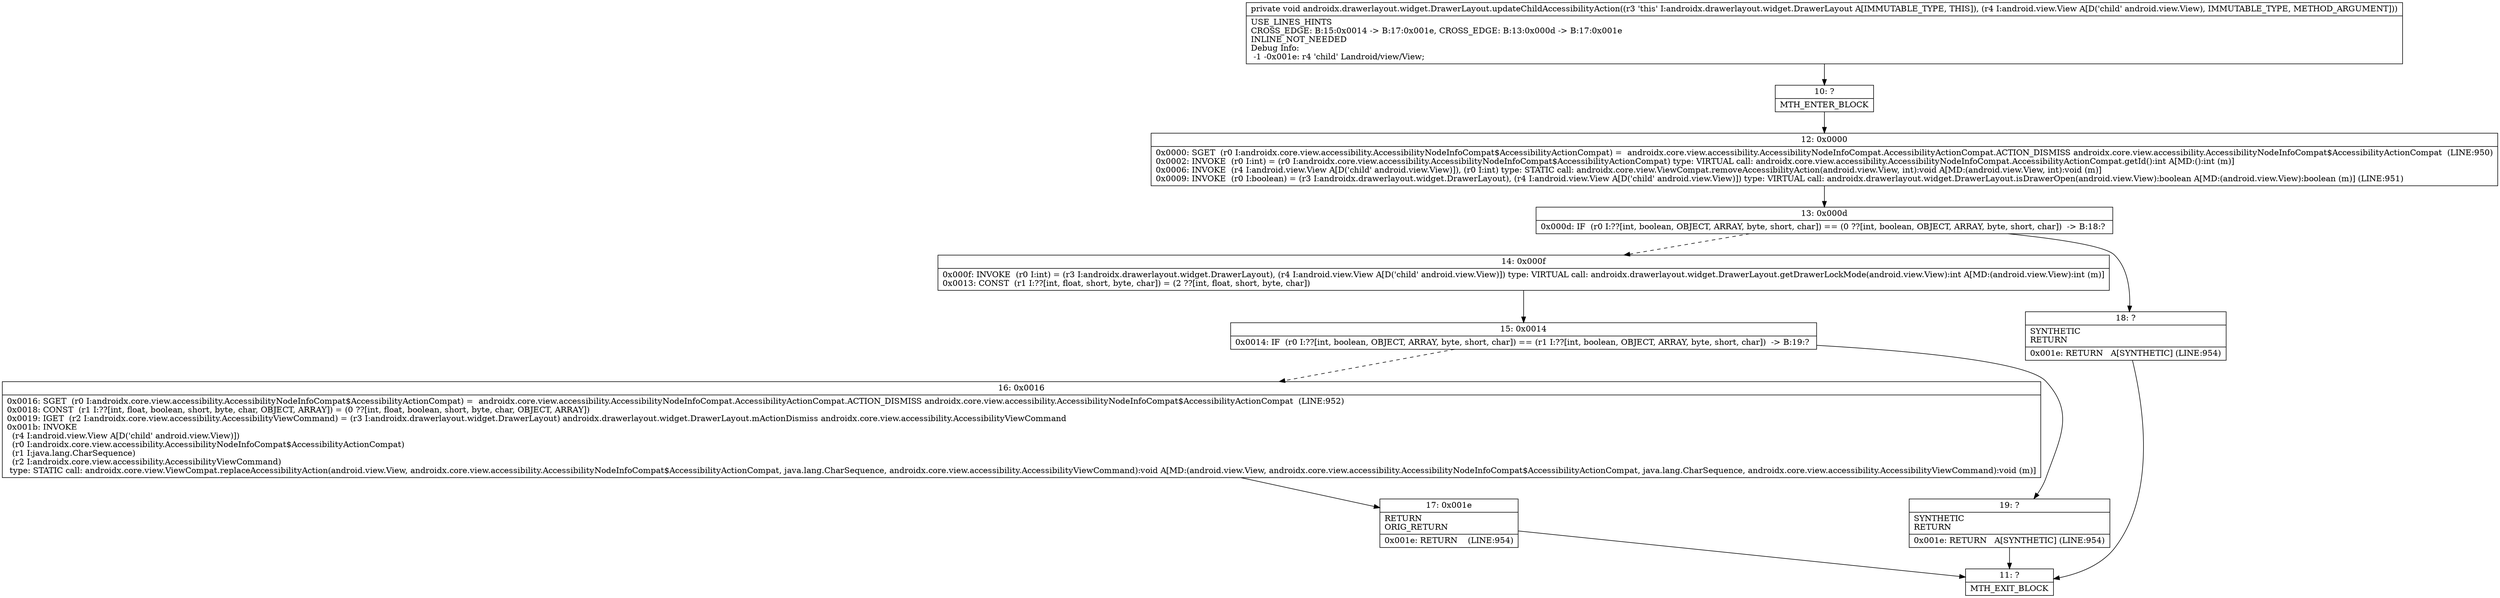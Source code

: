 digraph "CFG forandroidx.drawerlayout.widget.DrawerLayout.updateChildAccessibilityAction(Landroid\/view\/View;)V" {
Node_10 [shape=record,label="{10\:\ ?|MTH_ENTER_BLOCK\l}"];
Node_12 [shape=record,label="{12\:\ 0x0000|0x0000: SGET  (r0 I:androidx.core.view.accessibility.AccessibilityNodeInfoCompat$AccessibilityActionCompat) =  androidx.core.view.accessibility.AccessibilityNodeInfoCompat.AccessibilityActionCompat.ACTION_DISMISS androidx.core.view.accessibility.AccessibilityNodeInfoCompat$AccessibilityActionCompat  (LINE:950)\l0x0002: INVOKE  (r0 I:int) = (r0 I:androidx.core.view.accessibility.AccessibilityNodeInfoCompat$AccessibilityActionCompat) type: VIRTUAL call: androidx.core.view.accessibility.AccessibilityNodeInfoCompat.AccessibilityActionCompat.getId():int A[MD:():int (m)]\l0x0006: INVOKE  (r4 I:android.view.View A[D('child' android.view.View)]), (r0 I:int) type: STATIC call: androidx.core.view.ViewCompat.removeAccessibilityAction(android.view.View, int):void A[MD:(android.view.View, int):void (m)]\l0x0009: INVOKE  (r0 I:boolean) = (r3 I:androidx.drawerlayout.widget.DrawerLayout), (r4 I:android.view.View A[D('child' android.view.View)]) type: VIRTUAL call: androidx.drawerlayout.widget.DrawerLayout.isDrawerOpen(android.view.View):boolean A[MD:(android.view.View):boolean (m)] (LINE:951)\l}"];
Node_13 [shape=record,label="{13\:\ 0x000d|0x000d: IF  (r0 I:??[int, boolean, OBJECT, ARRAY, byte, short, char]) == (0 ??[int, boolean, OBJECT, ARRAY, byte, short, char])  \-\> B:18:? \l}"];
Node_14 [shape=record,label="{14\:\ 0x000f|0x000f: INVOKE  (r0 I:int) = (r3 I:androidx.drawerlayout.widget.DrawerLayout), (r4 I:android.view.View A[D('child' android.view.View)]) type: VIRTUAL call: androidx.drawerlayout.widget.DrawerLayout.getDrawerLockMode(android.view.View):int A[MD:(android.view.View):int (m)]\l0x0013: CONST  (r1 I:??[int, float, short, byte, char]) = (2 ??[int, float, short, byte, char]) \l}"];
Node_15 [shape=record,label="{15\:\ 0x0014|0x0014: IF  (r0 I:??[int, boolean, OBJECT, ARRAY, byte, short, char]) == (r1 I:??[int, boolean, OBJECT, ARRAY, byte, short, char])  \-\> B:19:? \l}"];
Node_16 [shape=record,label="{16\:\ 0x0016|0x0016: SGET  (r0 I:androidx.core.view.accessibility.AccessibilityNodeInfoCompat$AccessibilityActionCompat) =  androidx.core.view.accessibility.AccessibilityNodeInfoCompat.AccessibilityActionCompat.ACTION_DISMISS androidx.core.view.accessibility.AccessibilityNodeInfoCompat$AccessibilityActionCompat  (LINE:952)\l0x0018: CONST  (r1 I:??[int, float, boolean, short, byte, char, OBJECT, ARRAY]) = (0 ??[int, float, boolean, short, byte, char, OBJECT, ARRAY]) \l0x0019: IGET  (r2 I:androidx.core.view.accessibility.AccessibilityViewCommand) = (r3 I:androidx.drawerlayout.widget.DrawerLayout) androidx.drawerlayout.widget.DrawerLayout.mActionDismiss androidx.core.view.accessibility.AccessibilityViewCommand \l0x001b: INVOKE  \l  (r4 I:android.view.View A[D('child' android.view.View)])\l  (r0 I:androidx.core.view.accessibility.AccessibilityNodeInfoCompat$AccessibilityActionCompat)\l  (r1 I:java.lang.CharSequence)\l  (r2 I:androidx.core.view.accessibility.AccessibilityViewCommand)\l type: STATIC call: androidx.core.view.ViewCompat.replaceAccessibilityAction(android.view.View, androidx.core.view.accessibility.AccessibilityNodeInfoCompat$AccessibilityActionCompat, java.lang.CharSequence, androidx.core.view.accessibility.AccessibilityViewCommand):void A[MD:(android.view.View, androidx.core.view.accessibility.AccessibilityNodeInfoCompat$AccessibilityActionCompat, java.lang.CharSequence, androidx.core.view.accessibility.AccessibilityViewCommand):void (m)]\l}"];
Node_17 [shape=record,label="{17\:\ 0x001e|RETURN\lORIG_RETURN\l|0x001e: RETURN    (LINE:954)\l}"];
Node_11 [shape=record,label="{11\:\ ?|MTH_EXIT_BLOCK\l}"];
Node_19 [shape=record,label="{19\:\ ?|SYNTHETIC\lRETURN\l|0x001e: RETURN   A[SYNTHETIC] (LINE:954)\l}"];
Node_18 [shape=record,label="{18\:\ ?|SYNTHETIC\lRETURN\l|0x001e: RETURN   A[SYNTHETIC] (LINE:954)\l}"];
MethodNode[shape=record,label="{private void androidx.drawerlayout.widget.DrawerLayout.updateChildAccessibilityAction((r3 'this' I:androidx.drawerlayout.widget.DrawerLayout A[IMMUTABLE_TYPE, THIS]), (r4 I:android.view.View A[D('child' android.view.View), IMMUTABLE_TYPE, METHOD_ARGUMENT]))  | USE_LINES_HINTS\lCROSS_EDGE: B:15:0x0014 \-\> B:17:0x001e, CROSS_EDGE: B:13:0x000d \-\> B:17:0x001e\lINLINE_NOT_NEEDED\lDebug Info:\l  \-1 \-0x001e: r4 'child' Landroid\/view\/View;\l}"];
MethodNode -> Node_10;Node_10 -> Node_12;
Node_12 -> Node_13;
Node_13 -> Node_14[style=dashed];
Node_13 -> Node_18;
Node_14 -> Node_15;
Node_15 -> Node_16[style=dashed];
Node_15 -> Node_19;
Node_16 -> Node_17;
Node_17 -> Node_11;
Node_19 -> Node_11;
Node_18 -> Node_11;
}

